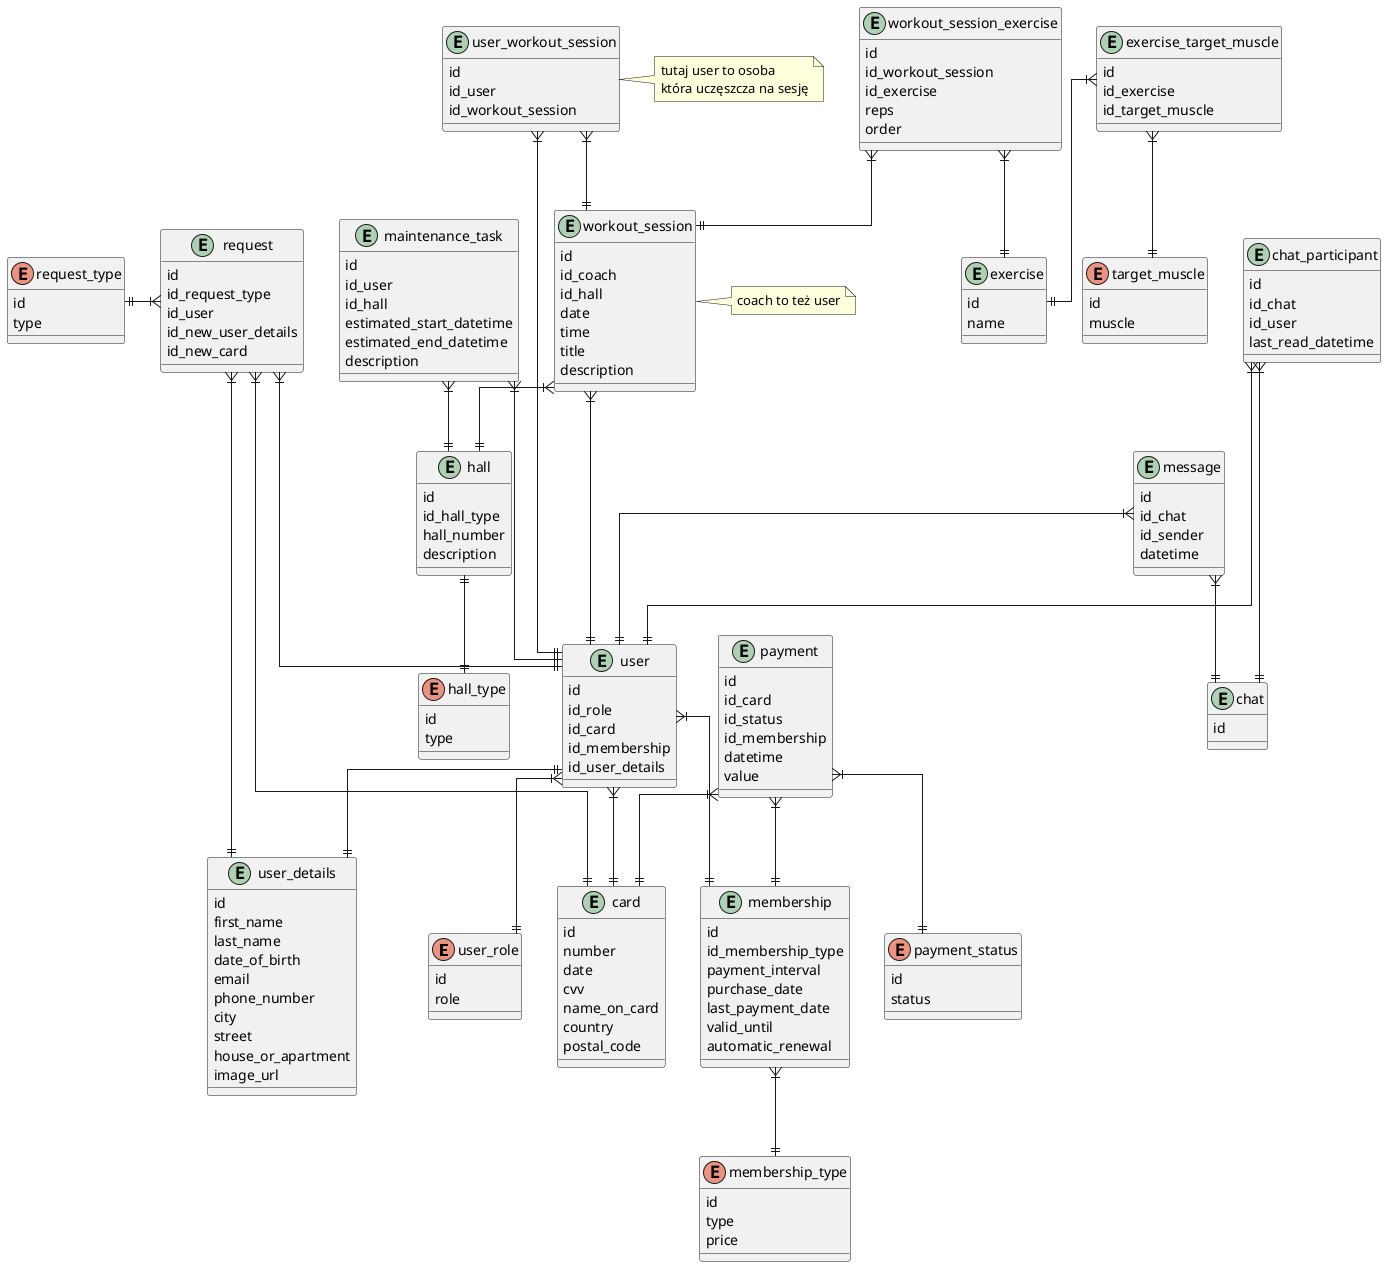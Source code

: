 @startuml
skinparam linetype ortho

enum "user_role" as user_role {
    id
    role
}




entity "card" as card {
    id
    number
    date
    cvv
    name_on_card
    country
    postal_code
}

enum "membership_type" as membership_type {
    id
    type
    price
}


entity "membership" as membership {
    id
    id_membership_type
    payment_interval
    purchase_date
    last_payment_date
    valid_until
    automatic_renewal
}

entity "user_details" as user_details {
    id
    first_name
    last_name
    date_of_birth
    email
    phone_number
    city
    street
    house_or_apartment
    image_url
}

entity "user" as user {
    id
    id_role
    id_card
    id_membership
    id_user_details
}

entity "workout_session" as workout_session {
    id
    id_coach
    id_hall
    date
    time
    title
    description
}

entity "workout_session_exercise" as workout_session_exercise {
    id
    id_workout_session
    id_exercise
    reps
    order
}

note right of workout_session
  coach to też user
end note

entity "user_workout_session" as user_workout_session {
    id
    id_user
    id_workout_session
}

note right of user_workout_session
  tutaj user to osoba
  która uczęszcza na sesję
end note

enum "target_muscle" as target_muscle {
    id
    muscle
}

entity "exercise_target_muscle" as exercise_target_muscle {
    id
    id_exercise
    id_target_muscle
}

entity "exercise" as exercise {
    id
    name
}

enum "payment_status" as payment_status {
    id
    status
}

entity "payment" as payment {
    id
    id_card
    id_status
    id_membership
    datetime
    value
}

enum "hall_type" as hall_type {
    id
    type
}

entity "hall" as hall {
    id
    id_hall_type
    hall_number
    description
}

entity "maintenance_task" as maintenance_task {
    id
    id_user
    id_hall
    estimated_start_datetime
    estimated_end_datetime
    description
}

enum "request_type" as request_type {
    id
    type
}

entity "request" as request {
    id
    id_request_type
    id_user
    id_new_user_details
    id_new_card
}

entity "chat" as chat {
    id
}

entity "chat_participant" as chat_participant {
    id
    id_chat
    id_user
    last_read_datetime
}

entity "message" as message {
    id
    id_chat
    id_sender
    datetime
}

user ||--|| user_details
user }|--|| user_role
user }|--|| membership
user }|--|| card

membership }|--|| membership_type

workout_session }|---|| user
workout_session }|--|| hall

user_workout_session }|--|| workout_session
user_workout_session }|--|| user

hall ||--|| hall_type

workout_session_exercise }|--|| workout_session
workout_session_exercise }|--|| exercise

exercise_target_muscle }|--|| target_muscle
exercise_target_muscle }|--|| exercise

payment }|--|| payment_status
payment }|--|| membership
payment }|--|| card

maintenance_task }|--|| hall
maintenance_task }|---|| user

request }|-left-|| request_type
request }|---|| user
request }|--|| user_details
request }|--|| card

message }|--|| chat
message }|--|| user

chat_participant }|---|| chat
chat_participant }|--|| user

@enduml
